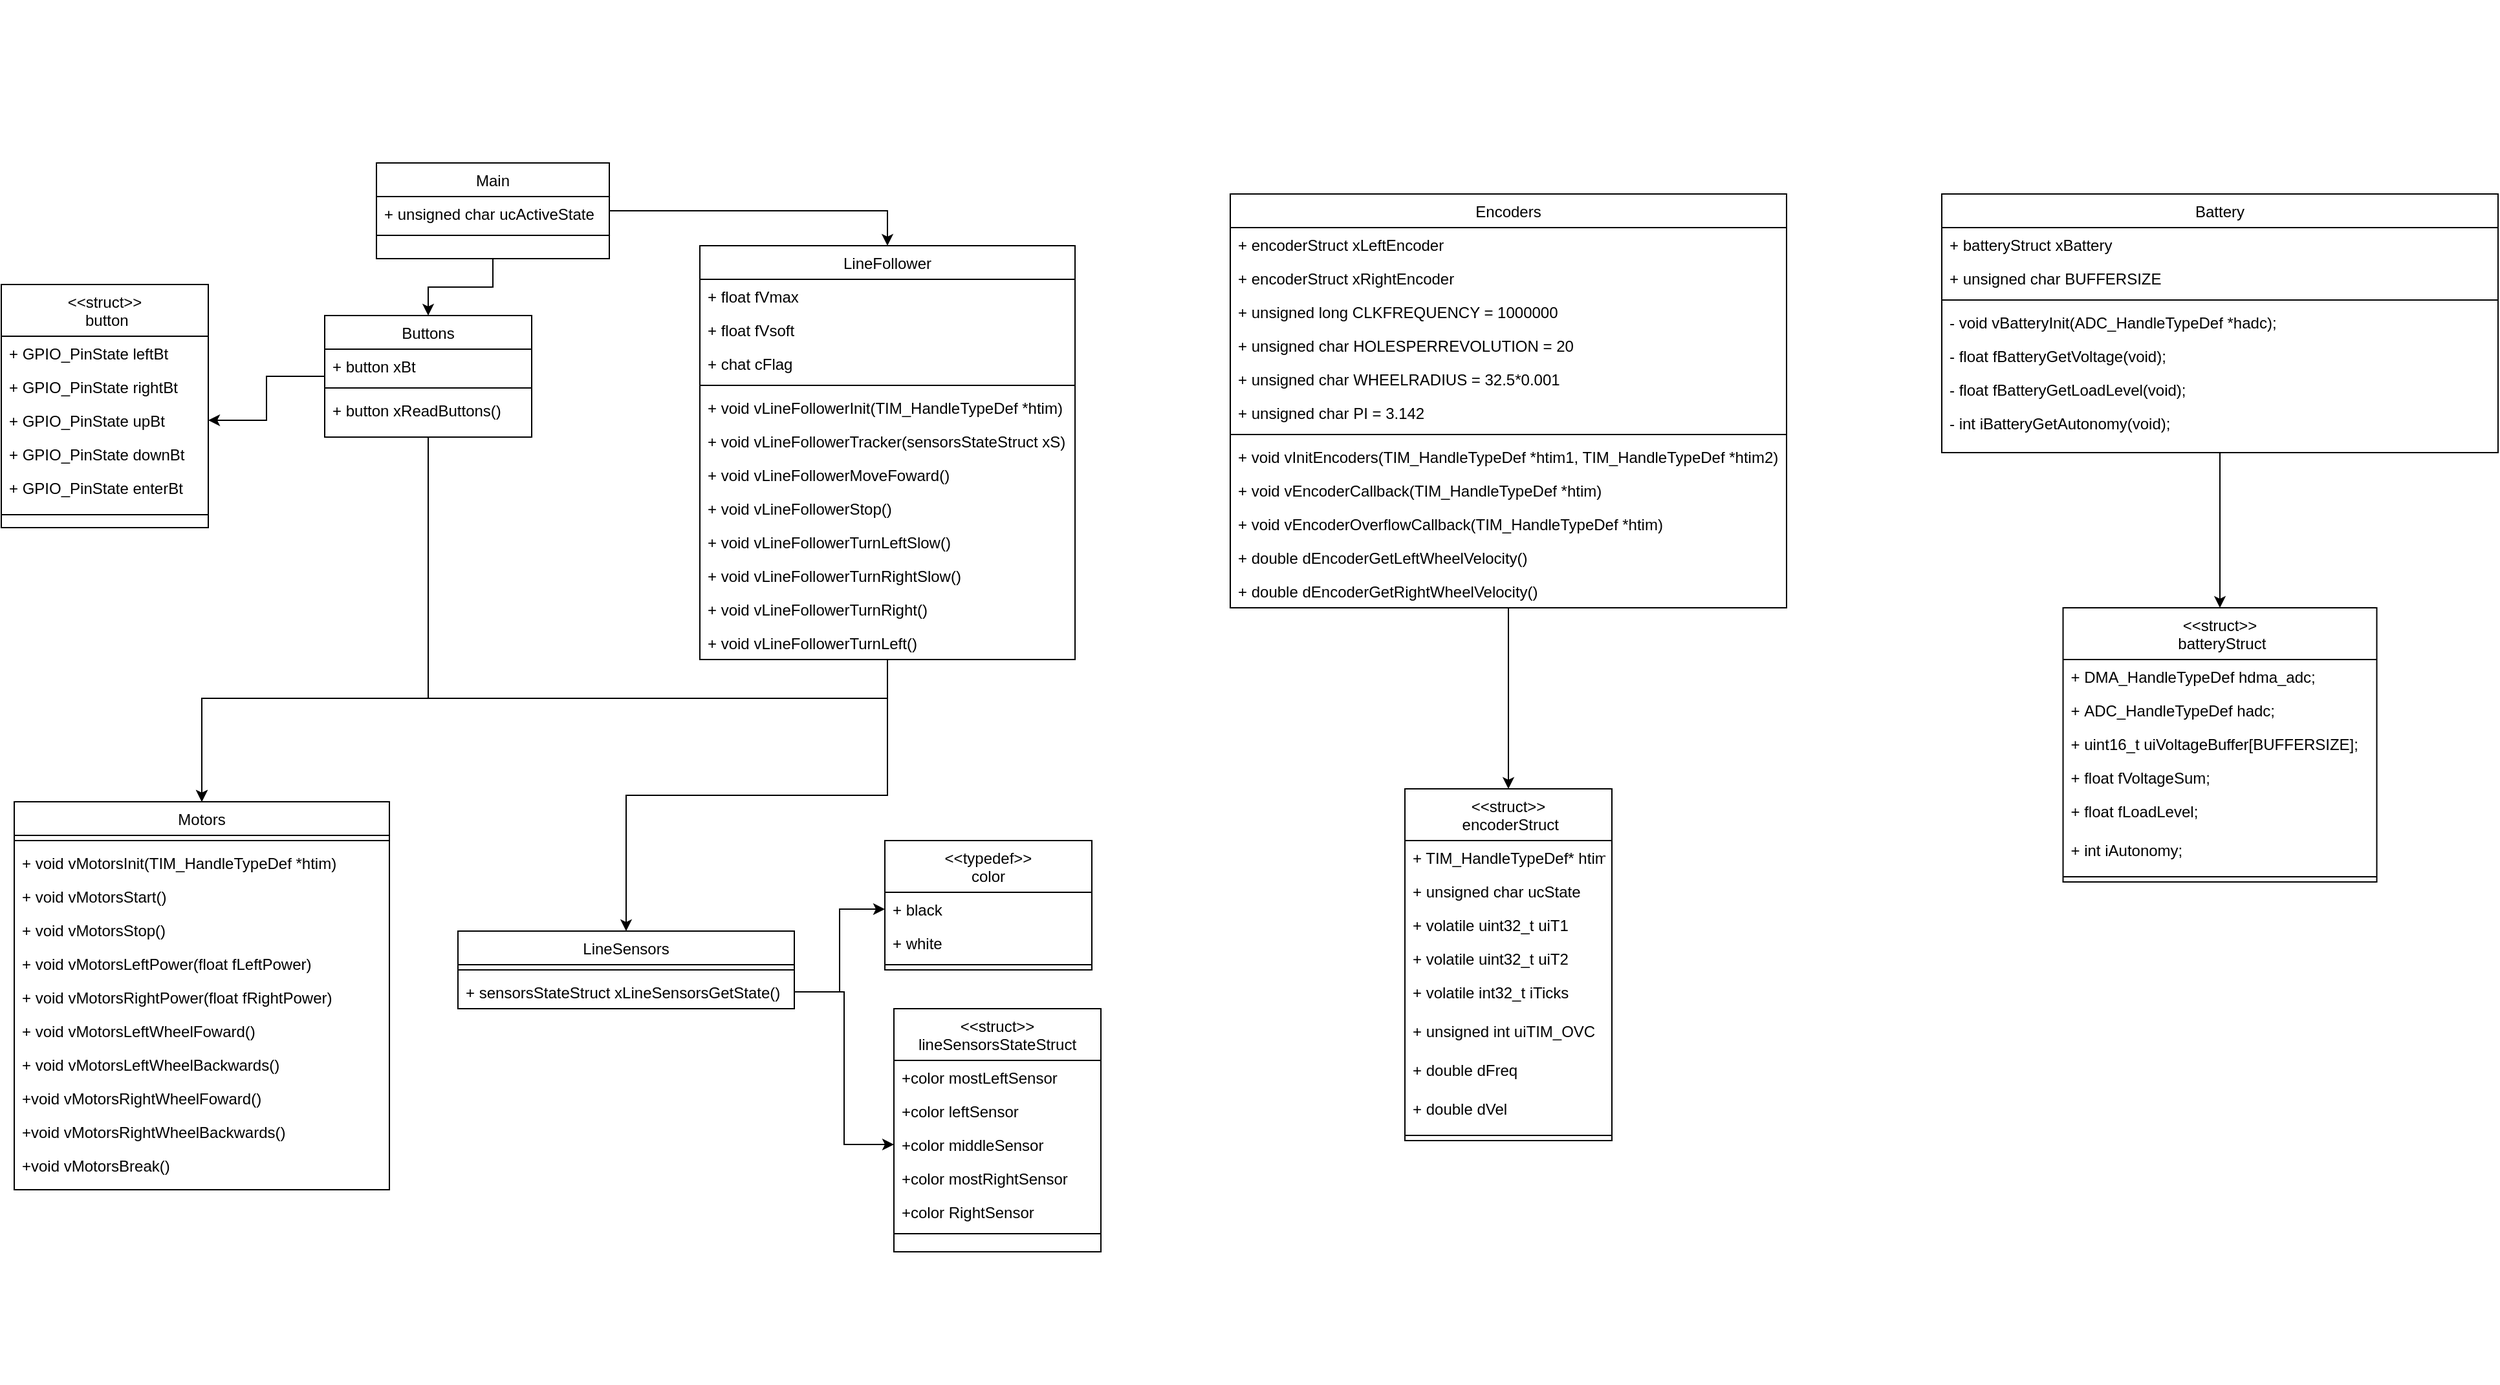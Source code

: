 <mxfile version="22.1.5" type="github">
  <diagram id="C5RBs43oDa-KdzZeNtuy" name="Page-1">
    <mxGraphModel dx="1434" dy="1959" grid="1" gridSize="10" guides="1" tooltips="1" connect="1" arrows="1" fold="1" page="1" pageScale="1" pageWidth="827" pageHeight="1169" math="0" shadow="0">
      <root>
        <mxCell id="WIyWlLk6GJQsqaUBKTNV-0" />
        <mxCell id="WIyWlLk6GJQsqaUBKTNV-1" parent="WIyWlLk6GJQsqaUBKTNV-0" />
        <mxCell id="e0Agd4xGflGSadxVDroM-86" style="edgeStyle=orthogonalEdgeStyle;rounded=0;orthogonalLoop=1;jettySize=auto;html=1;entryX=0.5;entryY=0;entryDx=0;entryDy=0;" parent="WIyWlLk6GJQsqaUBKTNV-1" source="e0Agd4xGflGSadxVDroM-36" target="e0Agd4xGflGSadxVDroM-49" edge="1">
          <mxGeometry relative="1" as="geometry" />
        </mxCell>
        <mxCell id="e0Agd4xGflGSadxVDroM-87" style="edgeStyle=orthogonalEdgeStyle;rounded=0;orthogonalLoop=1;jettySize=auto;html=1;entryX=0.5;entryY=0;entryDx=0;entryDy=0;" parent="WIyWlLk6GJQsqaUBKTNV-1" source="e0Agd4xGflGSadxVDroM-36" target="e0Agd4xGflGSadxVDroM-71" edge="1">
          <mxGeometry relative="1" as="geometry">
            <Array as="points">
              <mxPoint x="715" y="430" />
              <mxPoint x="185" y="430" />
            </Array>
          </mxGeometry>
        </mxCell>
        <mxCell id="e0Agd4xGflGSadxVDroM-36" value="LineFollower" style="swimlane;fontStyle=0;align=center;verticalAlign=top;childLayout=stackLayout;horizontal=1;startSize=26;horizontalStack=0;resizeParent=1;resizeLast=0;collapsible=1;marginBottom=0;rounded=0;shadow=0;strokeWidth=1;" parent="WIyWlLk6GJQsqaUBKTNV-1" vertex="1">
          <mxGeometry x="570" y="80" width="290" height="320" as="geometry">
            <mxRectangle x="550" y="140" width="160" height="26" as="alternateBounds" />
          </mxGeometry>
        </mxCell>
        <mxCell id="e0Agd4xGflGSadxVDroM-37" value="+ float fVmax" style="text;align=left;verticalAlign=top;spacingLeft=4;spacingRight=4;overflow=hidden;rotatable=0;points=[[0,0.5],[1,0.5]];portConstraint=eastwest;" parent="e0Agd4xGflGSadxVDroM-36" vertex="1">
          <mxGeometry y="26" width="290" height="26" as="geometry" />
        </mxCell>
        <mxCell id="e0Agd4xGflGSadxVDroM-40" value="+ float fVsoft" style="text;align=left;verticalAlign=top;spacingLeft=4;spacingRight=4;overflow=hidden;rotatable=0;points=[[0,0.5],[1,0.5]];portConstraint=eastwest;" parent="e0Agd4xGflGSadxVDroM-36" vertex="1">
          <mxGeometry y="52" width="290" height="26" as="geometry" />
        </mxCell>
        <mxCell id="e0Agd4xGflGSadxVDroM-41" value="+ chat cFlag" style="text;align=left;verticalAlign=top;spacingLeft=4;spacingRight=4;overflow=hidden;rotatable=0;points=[[0,0.5],[1,0.5]];portConstraint=eastwest;" parent="e0Agd4xGflGSadxVDroM-36" vertex="1">
          <mxGeometry y="78" width="290" height="26" as="geometry" />
        </mxCell>
        <mxCell id="e0Agd4xGflGSadxVDroM-38" value="" style="line;html=1;strokeWidth=1;align=left;verticalAlign=middle;spacingTop=-1;spacingLeft=3;spacingRight=3;rotatable=0;labelPosition=right;points=[];portConstraint=eastwest;" parent="e0Agd4xGflGSadxVDroM-36" vertex="1">
          <mxGeometry y="104" width="290" height="8" as="geometry" />
        </mxCell>
        <mxCell id="e0Agd4xGflGSadxVDroM-39" value="+ void vLineFollowerInit(TIM_HandleTypeDef *htim)" style="text;align=left;verticalAlign=top;spacingLeft=4;spacingRight=4;overflow=hidden;rotatable=0;points=[[0,0.5],[1,0.5]];portConstraint=eastwest;" parent="e0Agd4xGflGSadxVDroM-36" vertex="1">
          <mxGeometry y="112" width="290" height="26" as="geometry" />
        </mxCell>
        <mxCell id="e0Agd4xGflGSadxVDroM-42" value="+ void vLineFollowerTracker(sensorsStateStruct xS)" style="text;align=left;verticalAlign=top;spacingLeft=4;spacingRight=4;overflow=hidden;rotatable=0;points=[[0,0.5],[1,0.5]];portConstraint=eastwest;" parent="e0Agd4xGflGSadxVDroM-36" vertex="1">
          <mxGeometry y="138" width="290" height="26" as="geometry" />
        </mxCell>
        <mxCell id="e0Agd4xGflGSadxVDroM-43" value="+ void vLineFollowerMoveFoward()" style="text;align=left;verticalAlign=top;spacingLeft=4;spacingRight=4;overflow=hidden;rotatable=0;points=[[0,0.5],[1,0.5]];portConstraint=eastwest;" parent="e0Agd4xGflGSadxVDroM-36" vertex="1">
          <mxGeometry y="164" width="290" height="26" as="geometry" />
        </mxCell>
        <mxCell id="e0Agd4xGflGSadxVDroM-44" value="+ void vLineFollowerStop()" style="text;align=left;verticalAlign=top;spacingLeft=4;spacingRight=4;overflow=hidden;rotatable=0;points=[[0,0.5],[1,0.5]];portConstraint=eastwest;" parent="e0Agd4xGflGSadxVDroM-36" vertex="1">
          <mxGeometry y="190" width="290" height="26" as="geometry" />
        </mxCell>
        <mxCell id="e0Agd4xGflGSadxVDroM-45" value="+ void vLineFollowerTurnLeftSlow()" style="text;align=left;verticalAlign=top;spacingLeft=4;spacingRight=4;overflow=hidden;rotatable=0;points=[[0,0.5],[1,0.5]];portConstraint=eastwest;" parent="e0Agd4xGflGSadxVDroM-36" vertex="1">
          <mxGeometry y="216" width="290" height="26" as="geometry" />
        </mxCell>
        <mxCell id="e0Agd4xGflGSadxVDroM-46" value="+ void vLineFollowerTurnRightSlow()" style="text;align=left;verticalAlign=top;spacingLeft=4;spacingRight=4;overflow=hidden;rotatable=0;points=[[0,0.5],[1,0.5]];portConstraint=eastwest;" parent="e0Agd4xGflGSadxVDroM-36" vertex="1">
          <mxGeometry y="242" width="290" height="26" as="geometry" />
        </mxCell>
        <mxCell id="e0Agd4xGflGSadxVDroM-47" value="+ void vLineFollowerTurnRight()" style="text;align=left;verticalAlign=top;spacingLeft=4;spacingRight=4;overflow=hidden;rotatable=0;points=[[0,0.5],[1,0.5]];portConstraint=eastwest;" parent="e0Agd4xGflGSadxVDroM-36" vertex="1">
          <mxGeometry y="268" width="290" height="26" as="geometry" />
        </mxCell>
        <mxCell id="e0Agd4xGflGSadxVDroM-48" value="+ void vLineFollowerTurnLeft()" style="text;align=left;verticalAlign=top;spacingLeft=4;spacingRight=4;overflow=hidden;rotatable=0;points=[[0,0.5],[1,0.5]];portConstraint=eastwest;" parent="e0Agd4xGflGSadxVDroM-36" vertex="1">
          <mxGeometry y="294" width="290" height="26" as="geometry" />
        </mxCell>
        <mxCell id="e0Agd4xGflGSadxVDroM-68" value="" style="group" parent="WIyWlLk6GJQsqaUBKTNV-1" vertex="1" connectable="0">
          <mxGeometry x="880" y="-110" width="640" height="610" as="geometry" />
        </mxCell>
        <mxCell id="e0Agd4xGflGSadxVDroM-11" value="Encoders" style="swimlane;fontStyle=0;align=center;verticalAlign=top;childLayout=stackLayout;horizontal=1;startSize=26;horizontalStack=0;resizeParent=1;resizeLast=0;collapsible=1;marginBottom=0;rounded=0;shadow=0;strokeWidth=1;" parent="e0Agd4xGflGSadxVDroM-68" vertex="1">
          <mxGeometry x="100" y="150" width="430" height="320" as="geometry">
            <mxRectangle x="550" y="140" width="160" height="26" as="alternateBounds" />
          </mxGeometry>
        </mxCell>
        <mxCell id="e0Agd4xGflGSadxVDroM-12" value="+ encoderStruct xLeftEncoder" style="text;align=left;verticalAlign=top;spacingLeft=4;spacingRight=4;overflow=hidden;rotatable=0;points=[[0,0.5],[1,0.5]];portConstraint=eastwest;" parent="e0Agd4xGflGSadxVDroM-11" vertex="1">
          <mxGeometry y="26" width="430" height="26" as="geometry" />
        </mxCell>
        <mxCell id="e0Agd4xGflGSadxVDroM-16" value="+ encoderStruct xRightEncoder" style="text;align=left;verticalAlign=top;spacingLeft=4;spacingRight=4;overflow=hidden;rotatable=0;points=[[0,0.5],[1,0.5]];portConstraint=eastwest;" parent="e0Agd4xGflGSadxVDroM-11" vertex="1">
          <mxGeometry y="52" width="430" height="26" as="geometry" />
        </mxCell>
        <mxCell id="e0Agd4xGflGSadxVDroM-19" value="+ unsigned long CLKFREQUENCY = 1000000" style="text;align=left;verticalAlign=top;spacingLeft=4;spacingRight=4;overflow=hidden;rotatable=0;points=[[0,0.5],[1,0.5]];portConstraint=eastwest;" parent="e0Agd4xGflGSadxVDroM-11" vertex="1">
          <mxGeometry y="78" width="430" height="26" as="geometry" />
        </mxCell>
        <mxCell id="R5U1eeLYSOiUvF3rgZRd-8" value="+ unsigned char HOLESPERREVOLUTION = 20" style="text;align=left;verticalAlign=top;spacingLeft=4;spacingRight=4;overflow=hidden;rotatable=0;points=[[0,0.5],[1,0.5]];portConstraint=eastwest;" parent="e0Agd4xGflGSadxVDroM-11" vertex="1">
          <mxGeometry y="104" width="430" height="26" as="geometry" />
        </mxCell>
        <mxCell id="R5U1eeLYSOiUvF3rgZRd-9" value="+ unsigned char WHEELRADIUS = 32.5*0.001" style="text;align=left;verticalAlign=top;spacingLeft=4;spacingRight=4;overflow=hidden;rotatable=0;points=[[0,0.5],[1,0.5]];portConstraint=eastwest;" parent="e0Agd4xGflGSadxVDroM-11" vertex="1">
          <mxGeometry y="130" width="430" height="26" as="geometry" />
        </mxCell>
        <mxCell id="R5U1eeLYSOiUvF3rgZRd-10" value="+ unsigned char PI = 3.142" style="text;align=left;verticalAlign=top;spacingLeft=4;spacingRight=4;overflow=hidden;rotatable=0;points=[[0,0.5],[1,0.5]];portConstraint=eastwest;" parent="e0Agd4xGflGSadxVDroM-11" vertex="1">
          <mxGeometry y="156" width="430" height="26" as="geometry" />
        </mxCell>
        <mxCell id="e0Agd4xGflGSadxVDroM-13" value="" style="line;html=1;strokeWidth=1;align=left;verticalAlign=middle;spacingTop=-1;spacingLeft=3;spacingRight=3;rotatable=0;labelPosition=right;points=[];portConstraint=eastwest;" parent="e0Agd4xGflGSadxVDroM-11" vertex="1">
          <mxGeometry y="182" width="430" height="8" as="geometry" />
        </mxCell>
        <mxCell id="e0Agd4xGflGSadxVDroM-14" value="+ void vInitEncoders(TIM_HandleTypeDef *htim1, TIM_HandleTypeDef *htim2)" style="text;align=left;verticalAlign=top;spacingLeft=4;spacingRight=4;overflow=hidden;rotatable=0;points=[[0,0.5],[1,0.5]];portConstraint=eastwest;" parent="e0Agd4xGflGSadxVDroM-11" vertex="1">
          <mxGeometry y="190" width="430" height="26" as="geometry" />
        </mxCell>
        <mxCell id="e0Agd4xGflGSadxVDroM-20" value="+ void vEncoderCallback(TIM_HandleTypeDef *htim)" style="text;align=left;verticalAlign=top;spacingLeft=4;spacingRight=4;overflow=hidden;rotatable=0;points=[[0,0.5],[1,0.5]];portConstraint=eastwest;" parent="e0Agd4xGflGSadxVDroM-11" vertex="1">
          <mxGeometry y="216" width="430" height="26" as="geometry" />
        </mxCell>
        <mxCell id="e0Agd4xGflGSadxVDroM-21" value="+ void vEncoderOverflowCallback(TIM_HandleTypeDef *htim)" style="text;align=left;verticalAlign=top;spacingLeft=4;spacingRight=4;overflow=hidden;rotatable=0;points=[[0,0.5],[1,0.5]];portConstraint=eastwest;" parent="e0Agd4xGflGSadxVDroM-11" vertex="1">
          <mxGeometry y="242" width="430" height="26" as="geometry" />
        </mxCell>
        <mxCell id="aHHBiB4DkDS6GLW0y0WZ-0" value="+ double dEncoderGetLeftWheelVelocity()" style="text;align=left;verticalAlign=top;spacingLeft=4;spacingRight=4;overflow=hidden;rotatable=0;points=[[0,0.5],[1,0.5]];portConstraint=eastwest;" parent="e0Agd4xGflGSadxVDroM-11" vertex="1">
          <mxGeometry y="268" width="430" height="26" as="geometry" />
        </mxCell>
        <mxCell id="aHHBiB4DkDS6GLW0y0WZ-1" value="+ double dEncoderGetRightWheelVelocity()" style="text;align=left;verticalAlign=top;spacingLeft=4;spacingRight=4;overflow=hidden;rotatable=0;points=[[0,0.5],[1,0.5]];portConstraint=eastwest;" parent="e0Agd4xGflGSadxVDroM-11" vertex="1">
          <mxGeometry y="294" width="430" height="26" as="geometry" />
        </mxCell>
        <mxCell id="e0Agd4xGflGSadxVDroM-69" value="" style="group" parent="WIyWlLk6GJQsqaUBKTNV-1" vertex="1" connectable="0">
          <mxGeometry x="280" y="90" width="420" height="188" as="geometry" />
        </mxCell>
        <mxCell id="zkfFHV4jXpPFQw0GAbJ--17" value="Buttons" style="swimlane;fontStyle=0;align=center;verticalAlign=top;childLayout=stackLayout;horizontal=1;startSize=26;horizontalStack=0;resizeParent=1;resizeLast=0;collapsible=1;marginBottom=0;rounded=0;shadow=0;strokeWidth=1;" parent="e0Agd4xGflGSadxVDroM-69" vertex="1">
          <mxGeometry y="44" width="160" height="94" as="geometry">
            <mxRectangle x="550" y="140" width="160" height="26" as="alternateBounds" />
          </mxGeometry>
        </mxCell>
        <mxCell id="zkfFHV4jXpPFQw0GAbJ--18" value="+ button xBt" style="text;align=left;verticalAlign=top;spacingLeft=4;spacingRight=4;overflow=hidden;rotatable=0;points=[[0,0.5],[1,0.5]];portConstraint=eastwest;" parent="zkfFHV4jXpPFQw0GAbJ--17" vertex="1">
          <mxGeometry y="26" width="160" height="26" as="geometry" />
        </mxCell>
        <mxCell id="zkfFHV4jXpPFQw0GAbJ--23" value="" style="line;html=1;strokeWidth=1;align=left;verticalAlign=middle;spacingTop=-1;spacingLeft=3;spacingRight=3;rotatable=0;labelPosition=right;points=[];portConstraint=eastwest;" parent="zkfFHV4jXpPFQw0GAbJ--17" vertex="1">
          <mxGeometry y="52" width="160" height="8" as="geometry" />
        </mxCell>
        <mxCell id="zkfFHV4jXpPFQw0GAbJ--24" value="+ button xReadButtons()" style="text;align=left;verticalAlign=top;spacingLeft=4;spacingRight=4;overflow=hidden;rotatable=0;points=[[0,0.5],[1,0.5]];portConstraint=eastwest;" parent="zkfFHV4jXpPFQw0GAbJ--17" vertex="1">
          <mxGeometry y="60" width="160" height="26" as="geometry" />
        </mxCell>
        <mxCell id="e0Agd4xGflGSadxVDroM-70" value="" style="group" parent="WIyWlLk6GJQsqaUBKTNV-1" vertex="1" connectable="0">
          <mxGeometry x="413" y="460" width="470" height="500" as="geometry" />
        </mxCell>
        <mxCell id="e0Agd4xGflGSadxVDroM-92" style="edgeStyle=orthogonalEdgeStyle;rounded=0;orthogonalLoop=1;jettySize=auto;html=1;entryX=0;entryY=0.5;entryDx=0;entryDy=0;exitX=1;exitY=0.5;exitDx=0;exitDy=0;" parent="e0Agd4xGflGSadxVDroM-70" source="e0Agd4xGflGSadxVDroM-52" target="e0Agd4xGflGSadxVDroM-59" edge="1">
          <mxGeometry relative="1" as="geometry" />
        </mxCell>
        <mxCell id="e0Agd4xGflGSadxVDroM-49" value="LineSensors" style="swimlane;fontStyle=0;align=center;verticalAlign=top;childLayout=stackLayout;horizontal=1;startSize=26;horizontalStack=0;resizeParent=1;resizeLast=0;collapsible=1;marginBottom=0;rounded=0;shadow=0;strokeWidth=1;" parent="e0Agd4xGflGSadxVDroM-70" vertex="1">
          <mxGeometry x="-30" y="150" width="260" height="60" as="geometry">
            <mxRectangle x="550" y="140" width="160" height="26" as="alternateBounds" />
          </mxGeometry>
        </mxCell>
        <mxCell id="e0Agd4xGflGSadxVDroM-51" value="" style="line;html=1;strokeWidth=1;align=left;verticalAlign=middle;spacingTop=-1;spacingLeft=3;spacingRight=3;rotatable=0;labelPosition=right;points=[];portConstraint=eastwest;" parent="e0Agd4xGflGSadxVDroM-49" vertex="1">
          <mxGeometry y="26" width="260" height="8" as="geometry" />
        </mxCell>
        <mxCell id="e0Agd4xGflGSadxVDroM-52" value="+ sensorsStateStruct xLineSensorsGetState()" style="text;align=left;verticalAlign=top;spacingLeft=4;spacingRight=4;overflow=hidden;rotatable=0;points=[[0,0.5],[1,0.5]];portConstraint=eastwest;" parent="e0Agd4xGflGSadxVDroM-49" vertex="1">
          <mxGeometry y="34" width="260" height="26" as="geometry" />
        </mxCell>
        <mxCell id="e0Agd4xGflGSadxVDroM-58" value="&lt;&lt;typedef&gt;&gt;&#xa;color&#xa;" style="swimlane;fontStyle=0;align=center;verticalAlign=top;childLayout=stackLayout;horizontal=1;startSize=40;horizontalStack=0;resizeParent=1;resizeLast=0;collapsible=1;marginBottom=0;rounded=0;shadow=0;strokeWidth=1;" parent="e0Agd4xGflGSadxVDroM-70" vertex="1">
          <mxGeometry x="300" y="80" width="160" height="100" as="geometry">
            <mxRectangle x="340" y="380" width="170" height="26" as="alternateBounds" />
          </mxGeometry>
        </mxCell>
        <mxCell id="e0Agd4xGflGSadxVDroM-59" value="+ black" style="text;align=left;verticalAlign=top;spacingLeft=4;spacingRight=4;overflow=hidden;rotatable=0;points=[[0,0.5],[1,0.5]];portConstraint=eastwest;" parent="e0Agd4xGflGSadxVDroM-58" vertex="1">
          <mxGeometry y="40" width="160" height="26" as="geometry" />
        </mxCell>
        <mxCell id="e0Agd4xGflGSadxVDroM-60" value="+ white" style="text;align=left;verticalAlign=top;spacingLeft=4;spacingRight=4;overflow=hidden;rotatable=0;points=[[0,0.5],[1,0.5]];portConstraint=eastwest;" parent="e0Agd4xGflGSadxVDroM-58" vertex="1">
          <mxGeometry y="66" width="160" height="26" as="geometry" />
        </mxCell>
        <mxCell id="e0Agd4xGflGSadxVDroM-64" value="" style="line;html=1;strokeWidth=1;align=left;verticalAlign=middle;spacingTop=-1;spacingLeft=3;spacingRight=3;rotatable=0;labelPosition=right;points=[];portConstraint=eastwest;" parent="e0Agd4xGflGSadxVDroM-58" vertex="1">
          <mxGeometry y="92" width="160" height="8" as="geometry" />
        </mxCell>
        <mxCell id="e0Agd4xGflGSadxVDroM-71" value="Motors" style="swimlane;fontStyle=0;align=center;verticalAlign=top;childLayout=stackLayout;horizontal=1;startSize=26;horizontalStack=0;resizeParent=1;resizeLast=0;collapsible=1;marginBottom=0;rounded=0;shadow=0;strokeWidth=1;" parent="WIyWlLk6GJQsqaUBKTNV-1" vertex="1">
          <mxGeometry x="40" y="510" width="290" height="300" as="geometry">
            <mxRectangle x="550" y="140" width="160" height="26" as="alternateBounds" />
          </mxGeometry>
        </mxCell>
        <mxCell id="e0Agd4xGflGSadxVDroM-75" value="" style="line;html=1;strokeWidth=1;align=left;verticalAlign=middle;spacingTop=-1;spacingLeft=3;spacingRight=3;rotatable=0;labelPosition=right;points=[];portConstraint=eastwest;" parent="e0Agd4xGflGSadxVDroM-71" vertex="1">
          <mxGeometry y="26" width="290" height="8" as="geometry" />
        </mxCell>
        <mxCell id="e0Agd4xGflGSadxVDroM-76" value="+ void vMotorsInit(TIM_HandleTypeDef *htim)" style="text;align=left;verticalAlign=top;spacingLeft=4;spacingRight=4;overflow=hidden;rotatable=0;points=[[0,0.5],[1,0.5]];portConstraint=eastwest;" parent="e0Agd4xGflGSadxVDroM-71" vertex="1">
          <mxGeometry y="34" width="290" height="26" as="geometry" />
        </mxCell>
        <mxCell id="e0Agd4xGflGSadxVDroM-77" value="+ void vMotorsStart()" style="text;align=left;verticalAlign=top;spacingLeft=4;spacingRight=4;overflow=hidden;rotatable=0;points=[[0,0.5],[1,0.5]];portConstraint=eastwest;" parent="e0Agd4xGflGSadxVDroM-71" vertex="1">
          <mxGeometry y="60" width="290" height="26" as="geometry" />
        </mxCell>
        <mxCell id="e0Agd4xGflGSadxVDroM-78" value="+ void vMotorsStop()" style="text;align=left;verticalAlign=top;spacingLeft=4;spacingRight=4;overflow=hidden;rotatable=0;points=[[0,0.5],[1,0.5]];portConstraint=eastwest;" parent="e0Agd4xGflGSadxVDroM-71" vertex="1">
          <mxGeometry y="86" width="290" height="26" as="geometry" />
        </mxCell>
        <mxCell id="e0Agd4xGflGSadxVDroM-79" value="+ void vMotorsLeftPower(float fLeftPower)" style="text;align=left;verticalAlign=top;spacingLeft=4;spacingRight=4;overflow=hidden;rotatable=0;points=[[0,0.5],[1,0.5]];portConstraint=eastwest;" parent="e0Agd4xGflGSadxVDroM-71" vertex="1">
          <mxGeometry y="112" width="290" height="26" as="geometry" />
        </mxCell>
        <mxCell id="e0Agd4xGflGSadxVDroM-80" value="+ void vMotorsRightPower(float fRightPower)" style="text;align=left;verticalAlign=top;spacingLeft=4;spacingRight=4;overflow=hidden;rotatable=0;points=[[0,0.5],[1,0.5]];portConstraint=eastwest;" parent="e0Agd4xGflGSadxVDroM-71" vertex="1">
          <mxGeometry y="138" width="290" height="26" as="geometry" />
        </mxCell>
        <mxCell id="e0Agd4xGflGSadxVDroM-81" value="+ void vMotorsLeftWheelFoward()" style="text;align=left;verticalAlign=top;spacingLeft=4;spacingRight=4;overflow=hidden;rotatable=0;points=[[0,0.5],[1,0.5]];portConstraint=eastwest;" parent="e0Agd4xGflGSadxVDroM-71" vertex="1">
          <mxGeometry y="164" width="290" height="26" as="geometry" />
        </mxCell>
        <mxCell id="e0Agd4xGflGSadxVDroM-82" value="+ void vMotorsLeftWheelBackwards()" style="text;align=left;verticalAlign=top;spacingLeft=4;spacingRight=4;overflow=hidden;rotatable=0;points=[[0,0.5],[1,0.5]];portConstraint=eastwest;" parent="e0Agd4xGflGSadxVDroM-71" vertex="1">
          <mxGeometry y="190" width="290" height="26" as="geometry" />
        </mxCell>
        <mxCell id="e0Agd4xGflGSadxVDroM-83" value="+void vMotorsRightWheelFoward()" style="text;align=left;verticalAlign=top;spacingLeft=4;spacingRight=4;overflow=hidden;rotatable=0;points=[[0,0.5],[1,0.5]];portConstraint=eastwest;" parent="e0Agd4xGflGSadxVDroM-71" vertex="1">
          <mxGeometry y="216" width="290" height="26" as="geometry" />
        </mxCell>
        <mxCell id="e0Agd4xGflGSadxVDroM-84" value="+void vMotorsRightWheelBackwards()" style="text;align=left;verticalAlign=top;spacingLeft=4;spacingRight=4;overflow=hidden;rotatable=0;points=[[0,0.5],[1,0.5]];portConstraint=eastwest;" parent="e0Agd4xGflGSadxVDroM-71" vertex="1">
          <mxGeometry y="242" width="290" height="26" as="geometry" />
        </mxCell>
        <mxCell id="e0Agd4xGflGSadxVDroM-85" value="+void vMotorsBreak()" style="text;align=left;verticalAlign=top;spacingLeft=4;spacingRight=4;overflow=hidden;rotatable=0;points=[[0,0.5],[1,0.5]];portConstraint=eastwest;" parent="e0Agd4xGflGSadxVDroM-71" vertex="1">
          <mxGeometry y="268" width="290" height="26" as="geometry" />
        </mxCell>
        <mxCell id="e0Agd4xGflGSadxVDroM-0" value="&lt;&lt;struct&gt;&gt;&#xa; button" style="swimlane;fontStyle=0;align=center;verticalAlign=top;childLayout=stackLayout;horizontal=1;startSize=40;horizontalStack=0;resizeParent=1;resizeLast=0;collapsible=1;marginBottom=0;rounded=0;shadow=0;strokeWidth=1;" parent="WIyWlLk6GJQsqaUBKTNV-1" vertex="1">
          <mxGeometry x="30" y="110" width="160" height="188" as="geometry">
            <mxRectangle x="340" y="380" width="170" height="26" as="alternateBounds" />
          </mxGeometry>
        </mxCell>
        <mxCell id="e0Agd4xGflGSadxVDroM-1" value="+ GPIO_PinState leftBt" style="text;align=left;verticalAlign=top;spacingLeft=4;spacingRight=4;overflow=hidden;rotatable=0;points=[[0,0.5],[1,0.5]];portConstraint=eastwest;" parent="e0Agd4xGflGSadxVDroM-0" vertex="1">
          <mxGeometry y="40" width="160" height="26" as="geometry" />
        </mxCell>
        <mxCell id="e0Agd4xGflGSadxVDroM-3" value="+ GPIO_PinState rightBt" style="text;align=left;verticalAlign=top;spacingLeft=4;spacingRight=4;overflow=hidden;rotatable=0;points=[[0,0.5],[1,0.5]];portConstraint=eastwest;" parent="e0Agd4xGflGSadxVDroM-0" vertex="1">
          <mxGeometry y="66" width="160" height="26" as="geometry" />
        </mxCell>
        <mxCell id="e0Agd4xGflGSadxVDroM-4" value="+ GPIO_PinState upBt" style="text;align=left;verticalAlign=top;spacingLeft=4;spacingRight=4;overflow=hidden;rotatable=0;points=[[0,0.5],[1,0.5]];portConstraint=eastwest;" parent="e0Agd4xGflGSadxVDroM-0" vertex="1">
          <mxGeometry y="92" width="160" height="26" as="geometry" />
        </mxCell>
        <mxCell id="e0Agd4xGflGSadxVDroM-5" value="+ GPIO_PinState downBt" style="text;align=left;verticalAlign=top;spacingLeft=4;spacingRight=4;overflow=hidden;rotatable=0;points=[[0,0.5],[1,0.5]];portConstraint=eastwest;" parent="e0Agd4xGflGSadxVDroM-0" vertex="1">
          <mxGeometry y="118" width="160" height="26" as="geometry" />
        </mxCell>
        <mxCell id="e0Agd4xGflGSadxVDroM-6" value="+ GPIO_PinState enterBt" style="text;align=left;verticalAlign=top;spacingLeft=4;spacingRight=4;overflow=hidden;rotatable=0;points=[[0,0.5],[1,0.5]];portConstraint=eastwest;" parent="e0Agd4xGflGSadxVDroM-0" vertex="1">
          <mxGeometry y="144" width="160" height="30" as="geometry" />
        </mxCell>
        <mxCell id="e0Agd4xGflGSadxVDroM-2" value="" style="line;html=1;strokeWidth=1;align=left;verticalAlign=middle;spacingTop=-1;spacingLeft=3;spacingRight=3;rotatable=0;labelPosition=right;points=[];portConstraint=eastwest;" parent="e0Agd4xGflGSadxVDroM-0" vertex="1">
          <mxGeometry y="174" width="160" height="8" as="geometry" />
        </mxCell>
        <mxCell id="e0Agd4xGflGSadxVDroM-10" style="edgeStyle=orthogonalEdgeStyle;rounded=0;orthogonalLoop=1;jettySize=auto;html=1;entryX=1;entryY=0.5;entryDx=0;entryDy=0;" parent="WIyWlLk6GJQsqaUBKTNV-1" source="zkfFHV4jXpPFQw0GAbJ--17" target="e0Agd4xGflGSadxVDroM-4" edge="1">
          <mxGeometry relative="1" as="geometry" />
        </mxCell>
        <mxCell id="e0Agd4xGflGSadxVDroM-90" style="edgeStyle=orthogonalEdgeStyle;rounded=0;orthogonalLoop=1;jettySize=auto;html=1;entryX=0.5;entryY=0;entryDx=0;entryDy=0;" parent="WIyWlLk6GJQsqaUBKTNV-1" source="zkfFHV4jXpPFQw0GAbJ--17" target="e0Agd4xGflGSadxVDroM-71" edge="1">
          <mxGeometry relative="1" as="geometry">
            <Array as="points">
              <mxPoint x="360" y="430" />
              <mxPoint x="185" y="430" />
            </Array>
          </mxGeometry>
        </mxCell>
        <mxCell id="nI8s8af3m7b1sItYgmtX-3" value="&lt;&lt;struct&gt;&gt;&#xa;lineSensorsStateStruct&#xa;" style="swimlane;fontStyle=0;align=center;verticalAlign=top;childLayout=stackLayout;horizontal=1;startSize=40;horizontalStack=0;resizeParent=1;resizeLast=0;collapsible=1;marginBottom=0;rounded=0;shadow=0;strokeWidth=1;" parent="WIyWlLk6GJQsqaUBKTNV-1" vertex="1">
          <mxGeometry x="720" y="670" width="160" height="188" as="geometry">
            <mxRectangle x="340" y="380" width="170" height="26" as="alternateBounds" />
          </mxGeometry>
        </mxCell>
        <mxCell id="e0Agd4xGflGSadxVDroM-67" value="" style="group" parent="nI8s8af3m7b1sItYgmtX-3" vertex="1" connectable="0">
          <mxGeometry y="40" width="160" height="138" as="geometry" />
        </mxCell>
        <mxCell id="nI8s8af3m7b1sItYgmtX-4" value="+color mostLeftSensor" style="text;align=left;verticalAlign=top;spacingLeft=4;spacingRight=4;overflow=hidden;rotatable=0;points=[[0,0.5],[1,0.5]];portConstraint=eastwest;" parent="e0Agd4xGflGSadxVDroM-67" vertex="1">
          <mxGeometry width="160" height="26" as="geometry" />
        </mxCell>
        <mxCell id="e0Agd4xGflGSadxVDroM-53" value="+color leftSensor" style="text;align=left;verticalAlign=top;spacingLeft=4;spacingRight=4;overflow=hidden;rotatable=0;points=[[0,0.5],[1,0.5]];portConstraint=eastwest;" parent="e0Agd4xGflGSadxVDroM-67" vertex="1">
          <mxGeometry y="26" width="160" height="26" as="geometry" />
        </mxCell>
        <mxCell id="e0Agd4xGflGSadxVDroM-54" value="+color middleSensor" style="text;align=left;verticalAlign=top;spacingLeft=4;spacingRight=4;overflow=hidden;rotatable=0;points=[[0,0.5],[1,0.5]];portConstraint=eastwest;" parent="e0Agd4xGflGSadxVDroM-67" vertex="1">
          <mxGeometry y="52" width="160" height="26" as="geometry" />
        </mxCell>
        <mxCell id="e0Agd4xGflGSadxVDroM-55" value="+color mostRightSensor" style="text;align=left;verticalAlign=top;spacingLeft=4;spacingRight=4;overflow=hidden;rotatable=0;points=[[0,0.5],[1,0.5]];portConstraint=eastwest;" parent="e0Agd4xGflGSadxVDroM-67" vertex="1">
          <mxGeometry y="78" width="160" height="26" as="geometry" />
        </mxCell>
        <mxCell id="e0Agd4xGflGSadxVDroM-56" value="+color RightSensor" style="text;align=left;verticalAlign=top;spacingLeft=4;spacingRight=4;overflow=hidden;rotatable=0;points=[[0,0.5],[1,0.5]];portConstraint=eastwest;" parent="e0Agd4xGflGSadxVDroM-67" vertex="1">
          <mxGeometry y="104" width="160" height="26" as="geometry" />
        </mxCell>
        <mxCell id="nI8s8af3m7b1sItYgmtX-5" value="" style="line;html=1;strokeWidth=1;align=left;verticalAlign=middle;spacingTop=-1;spacingLeft=3;spacingRight=3;rotatable=0;labelPosition=right;points=[];portConstraint=eastwest;" parent="e0Agd4xGflGSadxVDroM-67" vertex="1">
          <mxGeometry y="130" width="160" height="8" as="geometry" />
        </mxCell>
        <mxCell id="e0Agd4xGflGSadxVDroM-93" style="edgeStyle=orthogonalEdgeStyle;rounded=0;orthogonalLoop=1;jettySize=auto;html=1;entryX=0;entryY=0.5;entryDx=0;entryDy=0;" parent="WIyWlLk6GJQsqaUBKTNV-1" source="e0Agd4xGflGSadxVDroM-52" target="e0Agd4xGflGSadxVDroM-54" edge="1">
          <mxGeometry relative="1" as="geometry" />
        </mxCell>
        <mxCell id="R5U1eeLYSOiUvF3rgZRd-6" style="edgeStyle=orthogonalEdgeStyle;rounded=0;orthogonalLoop=1;jettySize=auto;html=1;entryX=0.5;entryY=0;entryDx=0;entryDy=0;" parent="WIyWlLk6GJQsqaUBKTNV-1" source="R5U1eeLYSOiUvF3rgZRd-0" target="e0Agd4xGflGSadxVDroM-36" edge="1">
          <mxGeometry relative="1" as="geometry" />
        </mxCell>
        <mxCell id="R5U1eeLYSOiUvF3rgZRd-7" style="edgeStyle=orthogonalEdgeStyle;rounded=0;orthogonalLoop=1;jettySize=auto;html=1;entryX=0.5;entryY=0;entryDx=0;entryDy=0;" parent="WIyWlLk6GJQsqaUBKTNV-1" source="R5U1eeLYSOiUvF3rgZRd-0" target="zkfFHV4jXpPFQw0GAbJ--17" edge="1">
          <mxGeometry relative="1" as="geometry" />
        </mxCell>
        <mxCell id="R5U1eeLYSOiUvF3rgZRd-0" value="Main" style="swimlane;fontStyle=0;align=center;verticalAlign=top;childLayout=stackLayout;horizontal=1;startSize=26;horizontalStack=0;resizeParent=1;resizeLast=0;collapsible=1;marginBottom=0;rounded=0;shadow=0;strokeWidth=1;" parent="WIyWlLk6GJQsqaUBKTNV-1" vertex="1">
          <mxGeometry x="320" y="16" width="180" height="74" as="geometry">
            <mxRectangle x="550" y="140" width="160" height="26" as="alternateBounds" />
          </mxGeometry>
        </mxCell>
        <mxCell id="R5U1eeLYSOiUvF3rgZRd-1" value="+ unsigned char ucActiveState" style="text;align=left;verticalAlign=top;spacingLeft=4;spacingRight=4;overflow=hidden;rotatable=0;points=[[0,0.5],[1,0.5]];portConstraint=eastwest;" parent="R5U1eeLYSOiUvF3rgZRd-0" vertex="1">
          <mxGeometry y="26" width="180" height="26" as="geometry" />
        </mxCell>
        <mxCell id="R5U1eeLYSOiUvF3rgZRd-2" value="" style="line;html=1;strokeWidth=1;align=left;verticalAlign=middle;spacingTop=-1;spacingLeft=3;spacingRight=3;rotatable=0;labelPosition=right;points=[];portConstraint=eastwest;" parent="R5U1eeLYSOiUvF3rgZRd-0" vertex="1">
          <mxGeometry y="52" width="180" height="8" as="geometry" />
        </mxCell>
        <mxCell id="e0Agd4xGflGSadxVDroM-24" value="&lt;&lt;struct&gt;&gt;&#xa; encoderStruct" style="swimlane;fontStyle=0;align=center;verticalAlign=top;childLayout=stackLayout;horizontal=1;startSize=40;horizontalStack=0;resizeParent=1;resizeLast=0;collapsible=1;marginBottom=0;rounded=0;shadow=0;strokeWidth=1;" parent="WIyWlLk6GJQsqaUBKTNV-1" vertex="1">
          <mxGeometry x="1115" y="500" width="160" height="272" as="geometry">
            <mxRectangle x="340" y="380" width="170" height="26" as="alternateBounds" />
          </mxGeometry>
        </mxCell>
        <mxCell id="e0Agd4xGflGSadxVDroM-25" value="+ TIM_HandleTypeDef* htim" style="text;align=left;verticalAlign=top;spacingLeft=4;spacingRight=4;overflow=hidden;rotatable=0;points=[[0,0.5],[1,0.5]];portConstraint=eastwest;" parent="e0Agd4xGflGSadxVDroM-24" vertex="1">
          <mxGeometry y="40" width="160" height="26" as="geometry" />
        </mxCell>
        <mxCell id="e0Agd4xGflGSadxVDroM-26" value="+ unsigned char ucState" style="text;align=left;verticalAlign=top;spacingLeft=4;spacingRight=4;overflow=hidden;rotatable=0;points=[[0,0.5],[1,0.5]];portConstraint=eastwest;" parent="e0Agd4xGflGSadxVDroM-24" vertex="1">
          <mxGeometry y="66" width="160" height="26" as="geometry" />
        </mxCell>
        <mxCell id="e0Agd4xGflGSadxVDroM-27" value="+ volatile uint32_t uiT1" style="text;align=left;verticalAlign=top;spacingLeft=4;spacingRight=4;overflow=hidden;rotatable=0;points=[[0,0.5],[1,0.5]];portConstraint=eastwest;" parent="e0Agd4xGflGSadxVDroM-24" vertex="1">
          <mxGeometry y="92" width="160" height="26" as="geometry" />
        </mxCell>
        <mxCell id="e0Agd4xGflGSadxVDroM-28" value="+ volatile uint32_t uiT2" style="text;align=left;verticalAlign=top;spacingLeft=4;spacingRight=4;overflow=hidden;rotatable=0;points=[[0,0.5],[1,0.5]];portConstraint=eastwest;" parent="e0Agd4xGflGSadxVDroM-24" vertex="1">
          <mxGeometry y="118" width="160" height="26" as="geometry" />
        </mxCell>
        <mxCell id="e0Agd4xGflGSadxVDroM-29" value="+ volatile int32_t iTicks" style="text;align=left;verticalAlign=top;spacingLeft=4;spacingRight=4;overflow=hidden;rotatable=0;points=[[0,0.5],[1,0.5]];portConstraint=eastwest;" parent="e0Agd4xGflGSadxVDroM-24" vertex="1">
          <mxGeometry y="144" width="160" height="30" as="geometry" />
        </mxCell>
        <mxCell id="e0Agd4xGflGSadxVDroM-32" value="+ unsigned int uiTIM_OVC" style="text;align=left;verticalAlign=top;spacingLeft=4;spacingRight=4;overflow=hidden;rotatable=0;points=[[0,0.5],[1,0.5]];portConstraint=eastwest;" parent="e0Agd4xGflGSadxVDroM-24" vertex="1">
          <mxGeometry y="174" width="160" height="30" as="geometry" />
        </mxCell>
        <mxCell id="e0Agd4xGflGSadxVDroM-33" value="+ double dFreq" style="text;align=left;verticalAlign=top;spacingLeft=4;spacingRight=4;overflow=hidden;rotatable=0;points=[[0,0.5],[1,0.5]];portConstraint=eastwest;" parent="e0Agd4xGflGSadxVDroM-24" vertex="1">
          <mxGeometry y="204" width="160" height="30" as="geometry" />
        </mxCell>
        <mxCell id="e0Agd4xGflGSadxVDroM-34" value="+ double dVel" style="text;align=left;verticalAlign=top;spacingLeft=4;spacingRight=4;overflow=hidden;rotatable=0;points=[[0,0.5],[1,0.5]];portConstraint=eastwest;" parent="e0Agd4xGflGSadxVDroM-24" vertex="1">
          <mxGeometry y="234" width="160" height="30" as="geometry" />
        </mxCell>
        <mxCell id="e0Agd4xGflGSadxVDroM-30" value="" style="line;html=1;strokeWidth=1;align=left;verticalAlign=middle;spacingTop=-1;spacingLeft=3;spacingRight=3;rotatable=0;labelPosition=right;points=[];portConstraint=eastwest;" parent="e0Agd4xGflGSadxVDroM-24" vertex="1">
          <mxGeometry y="264" width="160" height="8" as="geometry" />
        </mxCell>
        <mxCell id="e0Agd4xGflGSadxVDroM-91" style="edgeStyle=orthogonalEdgeStyle;rounded=0;orthogonalLoop=1;jettySize=auto;html=1;entryX=0.5;entryY=0;entryDx=0;entryDy=0;" parent="WIyWlLk6GJQsqaUBKTNV-1" source="e0Agd4xGflGSadxVDroM-11" target="e0Agd4xGflGSadxVDroM-24" edge="1">
          <mxGeometry relative="1" as="geometry" />
        </mxCell>
        <mxCell id="BTylPUBZVcO4iFQlcIg4-0" value="Battery" style="swimlane;fontStyle=0;align=center;verticalAlign=top;childLayout=stackLayout;horizontal=1;startSize=26;horizontalStack=0;resizeParent=1;resizeLast=0;collapsible=1;marginBottom=0;rounded=0;shadow=0;strokeWidth=1;" vertex="1" parent="WIyWlLk6GJQsqaUBKTNV-1">
          <mxGeometry x="1530" y="40" width="430" height="200" as="geometry">
            <mxRectangle x="550" y="140" width="160" height="26" as="alternateBounds" />
          </mxGeometry>
        </mxCell>
        <mxCell id="BTylPUBZVcO4iFQlcIg4-1" value="+ batteryStruct xBattery" style="text;align=left;verticalAlign=top;spacingLeft=4;spacingRight=4;overflow=hidden;rotatable=0;points=[[0,0.5],[1,0.5]];portConstraint=eastwest;" vertex="1" parent="BTylPUBZVcO4iFQlcIg4-0">
          <mxGeometry y="26" width="430" height="26" as="geometry" />
        </mxCell>
        <mxCell id="BTylPUBZVcO4iFQlcIg4-4" value="+ unsigned char BUFFERSIZE" style="text;align=left;verticalAlign=top;spacingLeft=4;spacingRight=4;overflow=hidden;rotatable=0;points=[[0,0.5],[1,0.5]];portConstraint=eastwest;" vertex="1" parent="BTylPUBZVcO4iFQlcIg4-0">
          <mxGeometry y="52" width="430" height="26" as="geometry" />
        </mxCell>
        <mxCell id="BTylPUBZVcO4iFQlcIg4-7" value="" style="line;html=1;strokeWidth=1;align=left;verticalAlign=middle;spacingTop=-1;spacingLeft=3;spacingRight=3;rotatable=0;labelPosition=right;points=[];portConstraint=eastwest;" vertex="1" parent="BTylPUBZVcO4iFQlcIg4-0">
          <mxGeometry y="78" width="430" height="8" as="geometry" />
        </mxCell>
        <mxCell id="BTylPUBZVcO4iFQlcIg4-8" value="- void vBatteryInit(ADC_HandleTypeDef *hadc);" style="text;align=left;verticalAlign=top;spacingLeft=4;spacingRight=4;overflow=hidden;rotatable=0;points=[[0,0.5],[1,0.5]];portConstraint=eastwest;" vertex="1" parent="BTylPUBZVcO4iFQlcIg4-0">
          <mxGeometry y="86" width="430" height="26" as="geometry" />
        </mxCell>
        <mxCell id="BTylPUBZVcO4iFQlcIg4-9" value="- float fBatteryGetVoltage(void);" style="text;align=left;verticalAlign=top;spacingLeft=4;spacingRight=4;overflow=hidden;rotatable=0;points=[[0,0.5],[1,0.5]];portConstraint=eastwest;" vertex="1" parent="BTylPUBZVcO4iFQlcIg4-0">
          <mxGeometry y="112" width="430" height="26" as="geometry" />
        </mxCell>
        <mxCell id="BTylPUBZVcO4iFQlcIg4-10" value="- float fBatteryGetLoadLevel(void);" style="text;align=left;verticalAlign=top;spacingLeft=4;spacingRight=4;overflow=hidden;rotatable=0;points=[[0,0.5],[1,0.5]];portConstraint=eastwest;" vertex="1" parent="BTylPUBZVcO4iFQlcIg4-0">
          <mxGeometry y="138" width="430" height="26" as="geometry" />
        </mxCell>
        <mxCell id="BTylPUBZVcO4iFQlcIg4-11" value="- int iBatteryGetAutonomy(void);" style="text;align=left;verticalAlign=top;spacingLeft=4;spacingRight=4;overflow=hidden;rotatable=0;points=[[0,0.5],[1,0.5]];portConstraint=eastwest;" vertex="1" parent="BTylPUBZVcO4iFQlcIg4-0">
          <mxGeometry y="164" width="430" height="26" as="geometry" />
        </mxCell>
        <mxCell id="BTylPUBZVcO4iFQlcIg4-13" value="&lt;&lt;struct&gt;&gt;&#xa; batteryStruct" style="swimlane;fontStyle=0;align=center;verticalAlign=top;childLayout=stackLayout;horizontal=1;startSize=40;horizontalStack=0;resizeParent=1;resizeLast=0;collapsible=1;marginBottom=0;rounded=0;shadow=0;strokeWidth=1;" vertex="1" parent="WIyWlLk6GJQsqaUBKTNV-1">
          <mxGeometry x="1623.75" y="360" width="242.5" height="212" as="geometry">
            <mxRectangle x="340" y="380" width="170" height="26" as="alternateBounds" />
          </mxGeometry>
        </mxCell>
        <mxCell id="BTylPUBZVcO4iFQlcIg4-14" value="+ DMA_HandleTypeDef hdma_adc;" style="text;align=left;verticalAlign=top;spacingLeft=4;spacingRight=4;overflow=hidden;rotatable=0;points=[[0,0.5],[1,0.5]];portConstraint=eastwest;" vertex="1" parent="BTylPUBZVcO4iFQlcIg4-13">
          <mxGeometry y="40" width="242.5" height="26" as="geometry" />
        </mxCell>
        <mxCell id="BTylPUBZVcO4iFQlcIg4-15" value="+ ADC_HandleTypeDef hadc;" style="text;align=left;verticalAlign=top;spacingLeft=4;spacingRight=4;overflow=hidden;rotatable=0;points=[[0,0.5],[1,0.5]];portConstraint=eastwest;" vertex="1" parent="BTylPUBZVcO4iFQlcIg4-13">
          <mxGeometry y="66" width="242.5" height="26" as="geometry" />
        </mxCell>
        <mxCell id="BTylPUBZVcO4iFQlcIg4-16" value="+ uint16_t uiVoltageBuffer[BUFFERSIZE];" style="text;align=left;verticalAlign=top;spacingLeft=4;spacingRight=4;overflow=hidden;rotatable=0;points=[[0,0.5],[1,0.5]];portConstraint=eastwest;" vertex="1" parent="BTylPUBZVcO4iFQlcIg4-13">
          <mxGeometry y="92" width="242.5" height="26" as="geometry" />
        </mxCell>
        <mxCell id="BTylPUBZVcO4iFQlcIg4-17" value="+ float fVoltageSum;" style="text;align=left;verticalAlign=top;spacingLeft=4;spacingRight=4;overflow=hidden;rotatable=0;points=[[0,0.5],[1,0.5]];portConstraint=eastwest;" vertex="1" parent="BTylPUBZVcO4iFQlcIg4-13">
          <mxGeometry y="118" width="242.5" height="26" as="geometry" />
        </mxCell>
        <mxCell id="BTylPUBZVcO4iFQlcIg4-20" value="+ float fLoadLevel;" style="text;align=left;verticalAlign=top;spacingLeft=4;spacingRight=4;overflow=hidden;rotatable=0;points=[[0,0.5],[1,0.5]];portConstraint=eastwest;" vertex="1" parent="BTylPUBZVcO4iFQlcIg4-13">
          <mxGeometry y="144" width="242.5" height="30" as="geometry" />
        </mxCell>
        <mxCell id="BTylPUBZVcO4iFQlcIg4-21" value="+ int iAutonomy;" style="text;align=left;verticalAlign=top;spacingLeft=4;spacingRight=4;overflow=hidden;rotatable=0;points=[[0,0.5],[1,0.5]];portConstraint=eastwest;" vertex="1" parent="BTylPUBZVcO4iFQlcIg4-13">
          <mxGeometry y="174" width="242.5" height="30" as="geometry" />
        </mxCell>
        <mxCell id="BTylPUBZVcO4iFQlcIg4-22" value="" style="line;html=1;strokeWidth=1;align=left;verticalAlign=middle;spacingTop=-1;spacingLeft=3;spacingRight=3;rotatable=0;labelPosition=right;points=[];portConstraint=eastwest;" vertex="1" parent="BTylPUBZVcO4iFQlcIg4-13">
          <mxGeometry y="204" width="242.5" height="8" as="geometry" />
        </mxCell>
        <mxCell id="BTylPUBZVcO4iFQlcIg4-23" style="edgeStyle=orthogonalEdgeStyle;rounded=0;orthogonalLoop=1;jettySize=auto;html=1;entryX=0.5;entryY=0;entryDx=0;entryDy=0;" edge="1" parent="WIyWlLk6GJQsqaUBKTNV-1" source="BTylPUBZVcO4iFQlcIg4-0" target="BTylPUBZVcO4iFQlcIg4-13">
          <mxGeometry relative="1" as="geometry" />
        </mxCell>
      </root>
    </mxGraphModel>
  </diagram>
</mxfile>
